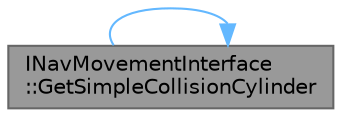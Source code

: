 digraph "INavMovementInterface::GetSimpleCollisionCylinder"
{
 // INTERACTIVE_SVG=YES
 // LATEX_PDF_SIZE
  bgcolor="transparent";
  edge [fontname=Helvetica,fontsize=10,labelfontname=Helvetica,labelfontsize=10];
  node [fontname=Helvetica,fontsize=10,shape=box,height=0.2,width=0.4];
  rankdir="LR";
  Node1 [id="Node000001",label="INavMovementInterface\l::GetSimpleCollisionCylinder",height=0.2,width=0.4,color="gray40", fillcolor="grey60", style="filled", fontcolor="black",tooltip="Get axis-aligned cylinder around this agent, used for simple collision checks in nav movement."];
  Node1 -> Node1 [id="edge1_Node000001_Node000001",color="steelblue1",style="solid",tooltip=" "];
}
